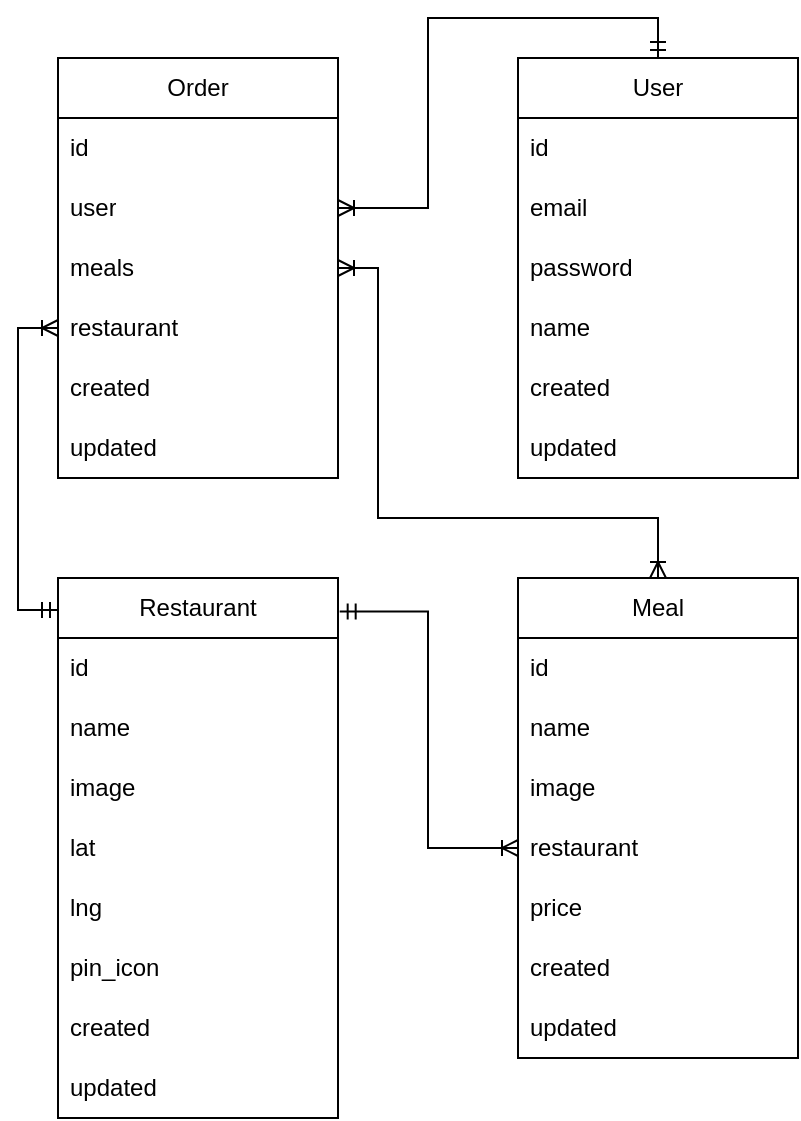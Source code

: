 <mxfile version="26.0.4">
  <diagram name="Page-1" id="CY3EWGlHwt9m1zVUwtqt">
    <mxGraphModel dx="2716" dy="1215" grid="1" gridSize="10" guides="1" tooltips="1" connect="1" arrows="1" fold="1" page="1" pageScale="1" pageWidth="1169" pageHeight="827" math="0" shadow="0">
      <root>
        <mxCell id="0" />
        <mxCell id="1" parent="0" />
        <mxCell id="xAtHpacwRPgYgvaUT9PF-1" value="Restaurant" style="swimlane;fontStyle=0;childLayout=stackLayout;horizontal=1;startSize=30;horizontalStack=0;resizeParent=1;resizeParentMax=0;resizeLast=0;collapsible=1;marginBottom=0;whiteSpace=wrap;html=1;" parent="1" vertex="1">
          <mxGeometry x="200" y="350" width="140" height="270" as="geometry">
            <mxRectangle x="110" y="160" width="100" height="30" as="alternateBounds" />
          </mxGeometry>
        </mxCell>
        <mxCell id="xAtHpacwRPgYgvaUT9PF-2" value="id" style="text;strokeColor=none;fillColor=none;align=left;verticalAlign=middle;spacingLeft=4;spacingRight=4;overflow=hidden;points=[[0,0.5],[1,0.5]];portConstraint=eastwest;rotatable=0;whiteSpace=wrap;html=1;" parent="xAtHpacwRPgYgvaUT9PF-1" vertex="1">
          <mxGeometry y="30" width="140" height="30" as="geometry" />
        </mxCell>
        <mxCell id="xAtHpacwRPgYgvaUT9PF-3" value="name" style="text;strokeColor=none;fillColor=none;align=left;verticalAlign=middle;spacingLeft=4;spacingRight=4;overflow=hidden;points=[[0,0.5],[1,0.5]];portConstraint=eastwest;rotatable=0;whiteSpace=wrap;html=1;" parent="xAtHpacwRPgYgvaUT9PF-1" vertex="1">
          <mxGeometry y="60" width="140" height="30" as="geometry" />
        </mxCell>
        <mxCell id="xAtHpacwRPgYgvaUT9PF-4" value="image" style="text;strokeColor=none;fillColor=none;align=left;verticalAlign=middle;spacingLeft=4;spacingRight=4;overflow=hidden;points=[[0,0.5],[1,0.5]];portConstraint=eastwest;rotatable=0;whiteSpace=wrap;html=1;" parent="xAtHpacwRPgYgvaUT9PF-1" vertex="1">
          <mxGeometry y="90" width="140" height="30" as="geometry" />
        </mxCell>
        <mxCell id="xAtHpacwRPgYgvaUT9PF-6" value="lat" style="text;strokeColor=none;fillColor=none;align=left;verticalAlign=middle;spacingLeft=4;spacingRight=4;overflow=hidden;points=[[0,0.5],[1,0.5]];portConstraint=eastwest;rotatable=0;whiteSpace=wrap;html=1;" parent="xAtHpacwRPgYgvaUT9PF-1" vertex="1">
          <mxGeometry y="120" width="140" height="30" as="geometry" />
        </mxCell>
        <mxCell id="xAtHpacwRPgYgvaUT9PF-7" value="lng" style="text;strokeColor=none;fillColor=none;align=left;verticalAlign=middle;spacingLeft=4;spacingRight=4;overflow=hidden;points=[[0,0.5],[1,0.5]];portConstraint=eastwest;rotatable=0;whiteSpace=wrap;html=1;" parent="xAtHpacwRPgYgvaUT9PF-1" vertex="1">
          <mxGeometry y="150" width="140" height="30" as="geometry" />
        </mxCell>
        <mxCell id="xAtHpacwRPgYgvaUT9PF-8" value="pin_icon" style="text;strokeColor=none;fillColor=none;align=left;verticalAlign=middle;spacingLeft=4;spacingRight=4;overflow=hidden;points=[[0,0.5],[1,0.5]];portConstraint=eastwest;rotatable=0;whiteSpace=wrap;html=1;" parent="xAtHpacwRPgYgvaUT9PF-1" vertex="1">
          <mxGeometry y="180" width="140" height="30" as="geometry" />
        </mxCell>
        <mxCell id="xAtHpacwRPgYgvaUT9PF-9" value="created" style="text;strokeColor=none;fillColor=none;align=left;verticalAlign=middle;spacingLeft=4;spacingRight=4;overflow=hidden;points=[[0,0.5],[1,0.5]];portConstraint=eastwest;rotatable=0;whiteSpace=wrap;html=1;" parent="xAtHpacwRPgYgvaUT9PF-1" vertex="1">
          <mxGeometry y="210" width="140" height="30" as="geometry" />
        </mxCell>
        <mxCell id="xAtHpacwRPgYgvaUT9PF-10" value="updated" style="text;strokeColor=none;fillColor=none;align=left;verticalAlign=middle;spacingLeft=4;spacingRight=4;overflow=hidden;points=[[0,0.5],[1,0.5]];portConstraint=eastwest;rotatable=0;whiteSpace=wrap;html=1;" parent="xAtHpacwRPgYgvaUT9PF-1" vertex="1">
          <mxGeometry y="240" width="140" height="30" as="geometry" />
        </mxCell>
        <mxCell id="xAtHpacwRPgYgvaUT9PF-11" value="Order" style="swimlane;fontStyle=0;childLayout=stackLayout;horizontal=1;startSize=30;horizontalStack=0;resizeParent=1;resizeParentMax=0;resizeLast=0;collapsible=1;marginBottom=0;whiteSpace=wrap;html=1;" parent="1" vertex="1">
          <mxGeometry x="200" y="90" width="140" height="210" as="geometry" />
        </mxCell>
        <mxCell id="xAtHpacwRPgYgvaUT9PF-12" value="id" style="text;strokeColor=none;fillColor=none;align=left;verticalAlign=middle;spacingLeft=4;spacingRight=4;overflow=hidden;points=[[0,0.5],[1,0.5]];portConstraint=eastwest;rotatable=0;whiteSpace=wrap;html=1;" parent="xAtHpacwRPgYgvaUT9PF-11" vertex="1">
          <mxGeometry y="30" width="140" height="30" as="geometry" />
        </mxCell>
        <mxCell id="xAtHpacwRPgYgvaUT9PF-13" value="user" style="text;strokeColor=none;fillColor=none;align=left;verticalAlign=middle;spacingLeft=4;spacingRight=4;overflow=hidden;points=[[0,0.5],[1,0.5]];portConstraint=eastwest;rotatable=0;whiteSpace=wrap;html=1;" parent="xAtHpacwRPgYgvaUT9PF-11" vertex="1">
          <mxGeometry y="60" width="140" height="30" as="geometry" />
        </mxCell>
        <mxCell id="xAtHpacwRPgYgvaUT9PF-14" value="meals" style="text;strokeColor=none;fillColor=none;align=left;verticalAlign=middle;spacingLeft=4;spacingRight=4;overflow=hidden;points=[[0,0.5],[1,0.5]];portConstraint=eastwest;rotatable=0;whiteSpace=wrap;html=1;" parent="xAtHpacwRPgYgvaUT9PF-11" vertex="1">
          <mxGeometry y="90" width="140" height="30" as="geometry" />
        </mxCell>
        <mxCell id="xAtHpacwRPgYgvaUT9PF-15" value="restaurant" style="text;strokeColor=none;fillColor=none;align=left;verticalAlign=middle;spacingLeft=4;spacingRight=4;overflow=hidden;points=[[0,0.5],[1,0.5]];portConstraint=eastwest;rotatable=0;whiteSpace=wrap;html=1;" parent="xAtHpacwRPgYgvaUT9PF-11" vertex="1">
          <mxGeometry y="120" width="140" height="30" as="geometry" />
        </mxCell>
        <mxCell id="xAtHpacwRPgYgvaUT9PF-16" value="created" style="text;strokeColor=none;fillColor=none;align=left;verticalAlign=middle;spacingLeft=4;spacingRight=4;overflow=hidden;points=[[0,0.5],[1,0.5]];portConstraint=eastwest;rotatable=0;whiteSpace=wrap;html=1;" parent="xAtHpacwRPgYgvaUT9PF-11" vertex="1">
          <mxGeometry y="150" width="140" height="30" as="geometry" />
        </mxCell>
        <mxCell id="xAtHpacwRPgYgvaUT9PF-17" value="updated" style="text;strokeColor=none;fillColor=none;align=left;verticalAlign=middle;spacingLeft=4;spacingRight=4;overflow=hidden;points=[[0,0.5],[1,0.5]];portConstraint=eastwest;rotatable=0;whiteSpace=wrap;html=1;" parent="xAtHpacwRPgYgvaUT9PF-11" vertex="1">
          <mxGeometry y="180" width="140" height="30" as="geometry" />
        </mxCell>
        <mxCell id="xAtHpacwRPgYgvaUT9PF-19" value="User" style="swimlane;fontStyle=0;childLayout=stackLayout;horizontal=1;startSize=30;horizontalStack=0;resizeParent=1;resizeParentMax=0;resizeLast=0;collapsible=1;marginBottom=0;whiteSpace=wrap;html=1;" parent="1" vertex="1">
          <mxGeometry x="430" y="90" width="140" height="210" as="geometry" />
        </mxCell>
        <mxCell id="xAtHpacwRPgYgvaUT9PF-20" value="id" style="text;strokeColor=none;fillColor=none;align=left;verticalAlign=middle;spacingLeft=4;spacingRight=4;overflow=hidden;points=[[0,0.5],[1,0.5]];portConstraint=eastwest;rotatable=0;whiteSpace=wrap;html=1;" parent="xAtHpacwRPgYgvaUT9PF-19" vertex="1">
          <mxGeometry y="30" width="140" height="30" as="geometry" />
        </mxCell>
        <mxCell id="xAtHpacwRPgYgvaUT9PF-21" value="email" style="text;strokeColor=none;fillColor=none;align=left;verticalAlign=middle;spacingLeft=4;spacingRight=4;overflow=hidden;points=[[0,0.5],[1,0.5]];portConstraint=eastwest;rotatable=0;whiteSpace=wrap;html=1;" parent="xAtHpacwRPgYgvaUT9PF-19" vertex="1">
          <mxGeometry y="60" width="140" height="30" as="geometry" />
        </mxCell>
        <mxCell id="Lks65_B6_bFObnD4T2M8-1" value="password" style="text;strokeColor=none;fillColor=none;align=left;verticalAlign=middle;spacingLeft=4;spacingRight=4;overflow=hidden;points=[[0,0.5],[1,0.5]];portConstraint=eastwest;rotatable=0;whiteSpace=wrap;html=1;" parent="xAtHpacwRPgYgvaUT9PF-19" vertex="1">
          <mxGeometry y="90" width="140" height="30" as="geometry" />
        </mxCell>
        <mxCell id="xAtHpacwRPgYgvaUT9PF-22" value="name" style="text;strokeColor=none;fillColor=none;align=left;verticalAlign=middle;spacingLeft=4;spacingRight=4;overflow=hidden;points=[[0,0.5],[1,0.5]];portConstraint=eastwest;rotatable=0;whiteSpace=wrap;html=1;" parent="xAtHpacwRPgYgvaUT9PF-19" vertex="1">
          <mxGeometry y="120" width="140" height="30" as="geometry" />
        </mxCell>
        <mxCell id="xAtHpacwRPgYgvaUT9PF-23" value="created" style="text;strokeColor=none;fillColor=none;align=left;verticalAlign=middle;spacingLeft=4;spacingRight=4;overflow=hidden;points=[[0,0.5],[1,0.5]];portConstraint=eastwest;rotatable=0;whiteSpace=wrap;html=1;" parent="xAtHpacwRPgYgvaUT9PF-19" vertex="1">
          <mxGeometry y="150" width="140" height="30" as="geometry" />
        </mxCell>
        <mxCell id="xAtHpacwRPgYgvaUT9PF-24" value="updated" style="text;strokeColor=none;fillColor=none;align=left;verticalAlign=middle;spacingLeft=4;spacingRight=4;overflow=hidden;points=[[0,0.5],[1,0.5]];portConstraint=eastwest;rotatable=0;whiteSpace=wrap;html=1;" parent="xAtHpacwRPgYgvaUT9PF-19" vertex="1">
          <mxGeometry y="180" width="140" height="30" as="geometry" />
        </mxCell>
        <mxCell id="xAtHpacwRPgYgvaUT9PF-25" value="Meal" style="swimlane;fontStyle=0;childLayout=stackLayout;horizontal=1;startSize=30;horizontalStack=0;resizeParent=1;resizeParentMax=0;resizeLast=0;collapsible=1;marginBottom=0;whiteSpace=wrap;html=1;rounded=0;shadow=0;glass=0;" parent="1" vertex="1">
          <mxGeometry x="430" y="350" width="140" height="240" as="geometry" />
        </mxCell>
        <mxCell id="xAtHpacwRPgYgvaUT9PF-26" value="id" style="text;strokeColor=none;fillColor=none;align=left;verticalAlign=middle;spacingLeft=4;spacingRight=4;overflow=hidden;points=[[0,0.5],[1,0.5]];portConstraint=eastwest;rotatable=0;whiteSpace=wrap;html=1;glass=0;rounded=0;" parent="xAtHpacwRPgYgvaUT9PF-25" vertex="1">
          <mxGeometry y="30" width="140" height="30" as="geometry" />
        </mxCell>
        <mxCell id="xAtHpacwRPgYgvaUT9PF-27" value="name" style="text;strokeColor=none;fillColor=none;align=left;verticalAlign=middle;spacingLeft=4;spacingRight=4;overflow=hidden;points=[[0,0.5],[1,0.5]];portConstraint=eastwest;rotatable=0;whiteSpace=wrap;html=1;" parent="xAtHpacwRPgYgvaUT9PF-25" vertex="1">
          <mxGeometry y="60" width="140" height="30" as="geometry" />
        </mxCell>
        <mxCell id="xAtHpacwRPgYgvaUT9PF-28" value="image" style="text;strokeColor=none;fillColor=none;align=left;verticalAlign=middle;spacingLeft=4;spacingRight=4;overflow=hidden;points=[[0,0.5],[1,0.5]];portConstraint=eastwest;rotatable=0;whiteSpace=wrap;html=1;" parent="xAtHpacwRPgYgvaUT9PF-25" vertex="1">
          <mxGeometry y="90" width="140" height="30" as="geometry" />
        </mxCell>
        <mxCell id="xAtHpacwRPgYgvaUT9PF-29" value="restaurant" style="text;strokeColor=none;fillColor=none;align=left;verticalAlign=middle;spacingLeft=4;spacingRight=4;overflow=hidden;points=[[0,0.5],[1,0.5]];portConstraint=eastwest;rotatable=0;whiteSpace=wrap;html=1;" parent="xAtHpacwRPgYgvaUT9PF-25" vertex="1">
          <mxGeometry y="120" width="140" height="30" as="geometry" />
        </mxCell>
        <mxCell id="xAtHpacwRPgYgvaUT9PF-30" value="price" style="text;strokeColor=none;fillColor=none;align=left;verticalAlign=middle;spacingLeft=4;spacingRight=4;overflow=hidden;points=[[0,0.5],[1,0.5]];portConstraint=eastwest;rotatable=0;whiteSpace=wrap;html=1;" parent="xAtHpacwRPgYgvaUT9PF-25" vertex="1">
          <mxGeometry y="150" width="140" height="30" as="geometry" />
        </mxCell>
        <mxCell id="xAtHpacwRPgYgvaUT9PF-31" value="created" style="text;strokeColor=none;fillColor=none;align=left;verticalAlign=middle;spacingLeft=4;spacingRight=4;overflow=hidden;points=[[0,0.5],[1,0.5]];portConstraint=eastwest;rotatable=0;whiteSpace=wrap;html=1;" parent="xAtHpacwRPgYgvaUT9PF-25" vertex="1">
          <mxGeometry y="180" width="140" height="30" as="geometry" />
        </mxCell>
        <mxCell id="xAtHpacwRPgYgvaUT9PF-32" value="updated" style="text;strokeColor=none;fillColor=none;align=left;verticalAlign=middle;spacingLeft=4;spacingRight=4;overflow=hidden;points=[[0,0.5],[1,0.5]];portConstraint=eastwest;rotatable=0;whiteSpace=wrap;html=1;" parent="xAtHpacwRPgYgvaUT9PF-25" vertex="1">
          <mxGeometry y="210" width="140" height="30" as="geometry" />
        </mxCell>
        <mxCell id="xAtHpacwRPgYgvaUT9PF-34" style="edgeStyle=orthogonalEdgeStyle;rounded=0;orthogonalLoop=1;jettySize=auto;html=1;entryX=1.006;entryY=0.062;entryDx=0;entryDy=0;startArrow=ERoneToMany;startFill=0;endArrow=ERmandOne;endFill=0;entryPerimeter=0;" parent="1" source="xAtHpacwRPgYgvaUT9PF-29" target="xAtHpacwRPgYgvaUT9PF-1" edge="1">
          <mxGeometry relative="1" as="geometry" />
        </mxCell>
        <mxCell id="xAtHpacwRPgYgvaUT9PF-37" style="edgeStyle=orthogonalEdgeStyle;rounded=0;orthogonalLoop=1;jettySize=auto;html=1;endArrow=ERmandOne;endFill=0;startArrow=ERoneToMany;startFill=0;" parent="1" source="xAtHpacwRPgYgvaUT9PF-15" edge="1">
          <mxGeometry relative="1" as="geometry">
            <mxPoint x="200" y="366" as="targetPoint" />
            <Array as="points">
              <mxPoint x="180" y="225" />
              <mxPoint x="180" y="366" />
            </Array>
          </mxGeometry>
        </mxCell>
        <mxCell id="xAtHpacwRPgYgvaUT9PF-38" style="edgeStyle=orthogonalEdgeStyle;rounded=0;orthogonalLoop=1;jettySize=auto;html=1;entryX=0.5;entryY=0;entryDx=0;entryDy=0;endArrow=ERoneToMany;endFill=0;startArrow=ERoneToMany;startFill=0;" parent="1" source="xAtHpacwRPgYgvaUT9PF-14" target="xAtHpacwRPgYgvaUT9PF-25" edge="1">
          <mxGeometry relative="1" as="geometry">
            <Array as="points">
              <mxPoint x="360" y="195" />
              <mxPoint x="360" y="320" />
              <mxPoint x="500" y="320" />
            </Array>
          </mxGeometry>
        </mxCell>
        <mxCell id="xAtHpacwRPgYgvaUT9PF-39" style="edgeStyle=orthogonalEdgeStyle;rounded=0;orthogonalLoop=1;jettySize=auto;html=1;entryX=0.5;entryY=0;entryDx=0;entryDy=0;endArrow=ERmandOne;endFill=0;startArrow=ERoneToMany;startFill=0;" parent="1" source="xAtHpacwRPgYgvaUT9PF-13" target="xAtHpacwRPgYgvaUT9PF-19" edge="1">
          <mxGeometry relative="1" as="geometry" />
        </mxCell>
      </root>
    </mxGraphModel>
  </diagram>
</mxfile>
